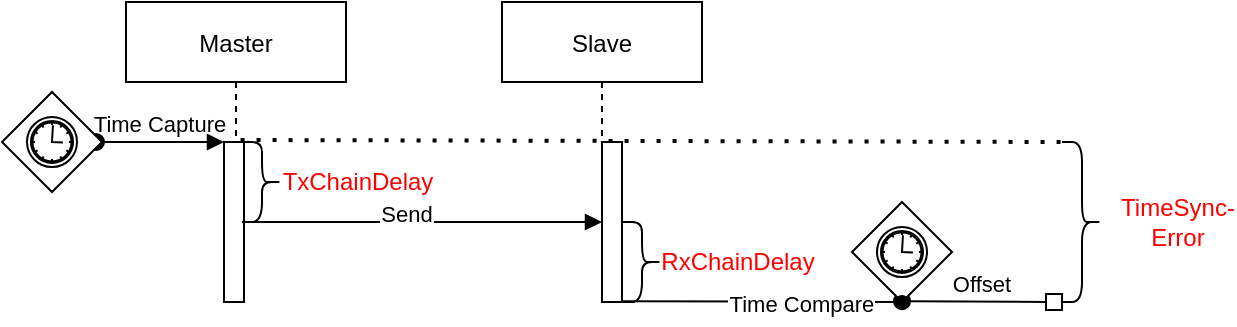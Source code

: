 <mxfile version="13.6.2" type="device"><diagram id="kgpKYQtTHZ0yAKxKKP6v" name="Page-1"><mxGraphModel dx="813" dy="435" grid="1" gridSize="10" guides="1" tooltips="1" connect="1" arrows="1" fold="1" page="1" pageScale="1" pageWidth="850" pageHeight="1100" math="0" shadow="0"><root><mxCell id="0"/><mxCell id="1" parent="0"/><mxCell id="3nuBFxr9cyL0pnOWT2aG-1" value="Master" style="shape=umlLifeline;perimeter=lifelinePerimeter;container=1;collapsible=0;recursiveResize=0;rounded=0;shadow=0;strokeWidth=1;" parent="1" vertex="1"><mxGeometry x="112" y="80" width="110" height="150" as="geometry"/></mxCell><mxCell id="3nuBFxr9cyL0pnOWT2aG-2" value="" style="points=[];perimeter=orthogonalPerimeter;rounded=0;shadow=0;strokeWidth=1;" parent="3nuBFxr9cyL0pnOWT2aG-1" vertex="1"><mxGeometry x="49" y="70" width="10" height="80" as="geometry"/></mxCell><mxCell id="3nuBFxr9cyL0pnOWT2aG-3" value="Time Capture" style="verticalAlign=bottom;startArrow=oval;endArrow=block;startSize=8;shadow=0;strokeWidth=1;labelBackgroundColor=none;" parent="3nuBFxr9cyL0pnOWT2aG-1" target="3nuBFxr9cyL0pnOWT2aG-2" edge="1"><mxGeometry relative="1" as="geometry"><mxPoint x="-15" y="70" as="sourcePoint"/></mxGeometry></mxCell><mxCell id="3nuBFxr9cyL0pnOWT2aG-5" value="Slave" style="shape=umlLifeline;perimeter=lifelinePerimeter;container=1;collapsible=0;recursiveResize=0;rounded=0;shadow=0;strokeWidth=1;size=40;" parent="1" vertex="1"><mxGeometry x="300" y="80" width="100" height="150" as="geometry"/></mxCell><mxCell id="3nuBFxr9cyL0pnOWT2aG-6" value="" style="points=[];perimeter=orthogonalPerimeter;rounded=0;shadow=0;strokeWidth=1;" parent="3nuBFxr9cyL0pnOWT2aG-5" vertex="1"><mxGeometry x="50" y="70" width="10" height="80" as="geometry"/></mxCell><mxCell id="3nuBFxr9cyL0pnOWT2aG-8" value="Send" style="verticalAlign=bottom;endArrow=block;shadow=0;strokeWidth=1;" parent="1" source="3nuBFxr9cyL0pnOWT2aG-2" target="3nuBFxr9cyL0pnOWT2aG-6" edge="1"><mxGeometry x="-0.092" y="-5" relative="1" as="geometry"><mxPoint x="275" y="160" as="sourcePoint"/><mxPoint as="offset"/></mxGeometry></mxCell><mxCell id="ate2yz20o2fH73H9zGfJ-2" value="TxChainDelay" style="shape=curlyBracket;html=1;rounded=1;rotation=0;whiteSpace=wrap;size=0.5;direction=west;spacingLeft=96;fontColor=#FF0000;" vertex="1" parent="1"><mxGeometry x="170" y="150" width="20" height="40" as="geometry"/></mxCell><mxCell id="ate2yz20o2fH73H9zGfJ-3" value="RxChainDelay" style="shape=curlyBracket;html=1;rounded=1;rotation=0;whiteSpace=wrap;size=0.5;direction=west;spacingLeft=96;fontColor=#FF0000;" vertex="1" parent="1"><mxGeometry x="360" y="190" width="20" height="40" as="geometry"/></mxCell><mxCell id="ate2yz20o2fH73H9zGfJ-4" value="" style="shape=mxgraph.bpmn.shape;html=1;verticalLabelPosition=bottom;labelBackgroundColor=#ffffff;verticalAlign=top;align=center;perimeter=rhombusPerimeter;background=gateway;outlineConnect=0;outline=catching;symbol=timer;" vertex="1" parent="1"><mxGeometry x="50" y="125" width="50" height="50" as="geometry"/></mxCell><mxCell id="ate2yz20o2fH73H9zGfJ-5" value="Offset" style="verticalAlign=bottom;startArrow=oval;endArrow=box;startSize=8;shadow=0;strokeWidth=1;labelBackgroundColor=none;endFill=0;" edge="1" parent="1"><mxGeometry relative="1" as="geometry"><mxPoint x="500" y="229.6" as="sourcePoint"/><mxPoint x="580" y="230" as="targetPoint"/><mxPoint as="offset"/></mxGeometry></mxCell><mxCell id="ate2yz20o2fH73H9zGfJ-6" value="" style="shape=mxgraph.bpmn.shape;html=1;verticalLabelPosition=bottom;labelBackgroundColor=#ffffff;verticalAlign=top;align=center;perimeter=rhombusPerimeter;background=gateway;outlineConnect=0;outline=catching;symbol=timer;" vertex="1" parent="1"><mxGeometry x="475" y="180" width="50" height="50" as="geometry"/></mxCell><mxCell id="ate2yz20o2fH73H9zGfJ-7" value="Time Compare" style="verticalAlign=bottom;endArrow=oval;shadow=0;strokeWidth=1;endFill=1;" edge="1" parent="1"><mxGeometry x="0.284" y="-10" relative="1" as="geometry"><mxPoint x="360.5" y="229.6" as="sourcePoint"/><mxPoint x="500" y="230" as="targetPoint"/><mxPoint as="offset"/></mxGeometry></mxCell><mxCell id="ate2yz20o2fH73H9zGfJ-8" value="TimeSync-Error" style="shape=curlyBracket;html=1;rounded=1;rotation=0;whiteSpace=wrap;size=0.5;direction=west;spacingLeft=96;fontColor=#FF0000;" vertex="1" parent="1"><mxGeometry x="580" y="150" width="20" height="80" as="geometry"/></mxCell><mxCell id="ate2yz20o2fH73H9zGfJ-9" value="" style="endArrow=none;dashed=1;html=1;dashPattern=1 3;strokeWidth=2;labelBackgroundColor=none;entryX=1;entryY=1;entryDx=0;entryDy=0;entryPerimeter=0;exitX=1.036;exitY=1.025;exitDx=0;exitDy=0;exitPerimeter=0;" edge="1" parent="1" source="ate2yz20o2fH73H9zGfJ-2" target="ate2yz20o2fH73H9zGfJ-8"><mxGeometry width="50" height="50" relative="1" as="geometry"><mxPoint x="410" y="220" as="sourcePoint"/><mxPoint x="460" y="170" as="targetPoint"/></mxGeometry></mxCell></root></mxGraphModel></diagram></mxfile>